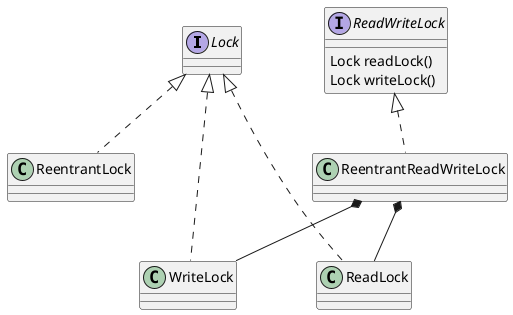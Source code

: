 @startuml
interface Lock


interface ReadWriteLock {
    Lock readLock()
    Lock writeLock()
}

class ReentrantReadWriteLock implements ReadWriteLock

class ReentrantLock implements Lock {

}

class WriteLock implements Lock {
}

class ReadLock implements Lock {
}

ReentrantReadWriteLock *-- WriteLock
ReentrantReadWriteLock *-- ReadLock
ReadWriteLock -left[hidden]-- Lock
ReentrantLock -right[hidden]-- WriteLock
@enduml